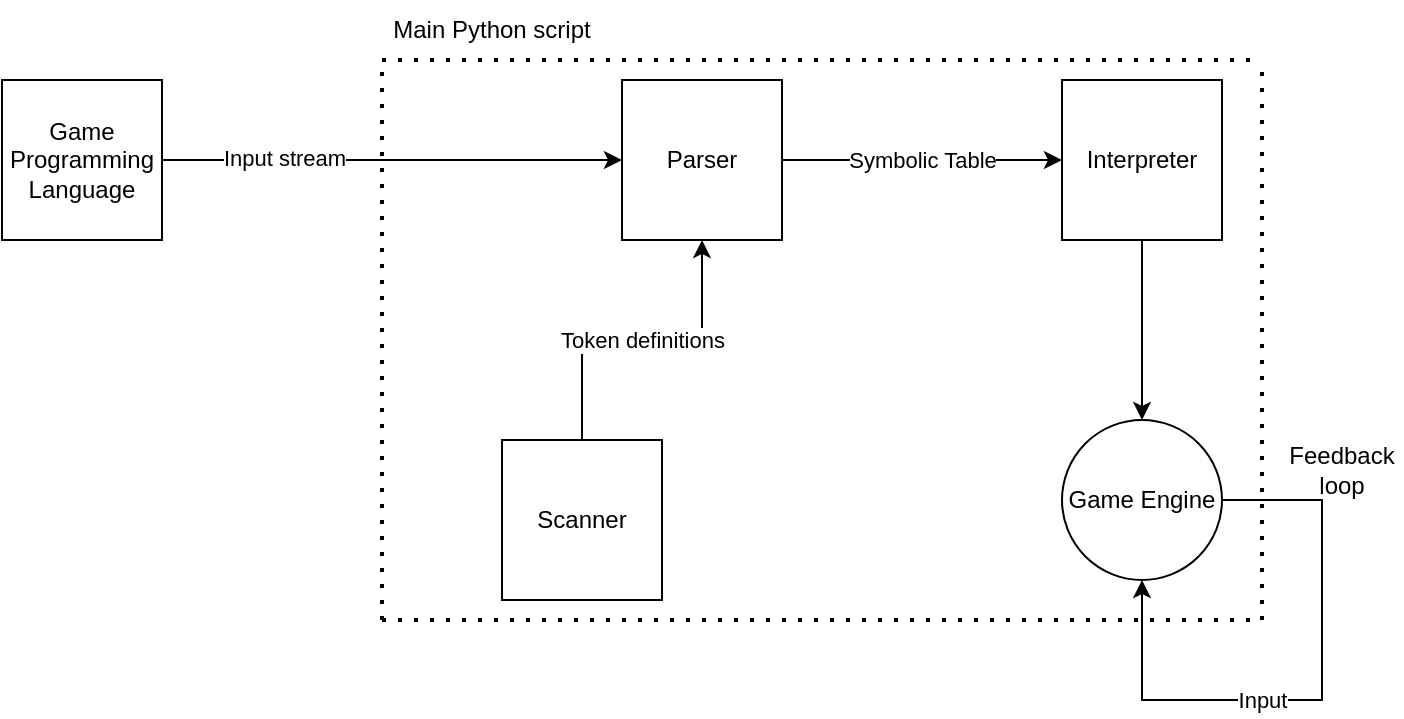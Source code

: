 <mxfile version="17.4.6" type="device"><diagram id="EYUsrZOUTi0-776tcjJs" name="Page-1"><mxGraphModel dx="1372" dy="886" grid="1" gridSize="10" guides="1" tooltips="1" connect="1" arrows="1" fold="1" page="1" pageScale="1" pageWidth="850" pageHeight="1100" math="0" shadow="0"><root><mxCell id="0"/><mxCell id="1" parent="0"/><mxCell id="m0ufRU1lJMheol1tS39X-1" value="Game Programming Language" style="whiteSpace=wrap;html=1;aspect=fixed;" vertex="1" parent="1"><mxGeometry x="90" y="330" width="80" height="80" as="geometry"/></mxCell><mxCell id="m0ufRU1lJMheol1tS39X-3" value="" style="endArrow=none;dashed=1;html=1;dashPattern=1 3;strokeWidth=2;rounded=0;" edge="1" parent="1"><mxGeometry width="50" height="50" relative="1" as="geometry"><mxPoint x="280" y="600" as="sourcePoint"/><mxPoint x="280" y="320" as="targetPoint"/></mxGeometry></mxCell><mxCell id="m0ufRU1lJMheol1tS39X-4" value="" style="endArrow=none;dashed=1;html=1;dashPattern=1 3;strokeWidth=2;rounded=0;" edge="1" parent="1"><mxGeometry width="50" height="50" relative="1" as="geometry"><mxPoint x="280" y="600" as="sourcePoint"/><mxPoint x="720" y="600" as="targetPoint"/></mxGeometry></mxCell><mxCell id="m0ufRU1lJMheol1tS39X-5" value="" style="endArrow=none;dashed=1;html=1;dashPattern=1 3;strokeWidth=2;rounded=0;" edge="1" parent="1"><mxGeometry width="50" height="50" relative="1" as="geometry"><mxPoint x="280" y="320" as="sourcePoint"/><mxPoint x="720" y="320" as="targetPoint"/></mxGeometry></mxCell><mxCell id="m0ufRU1lJMheol1tS39X-7" value="Main Python script" style="text;html=1;strokeColor=none;fillColor=none;align=center;verticalAlign=middle;whiteSpace=wrap;rounded=0;" vertex="1" parent="1"><mxGeometry x="280" y="290" width="110" height="30" as="geometry"/></mxCell><mxCell id="m0ufRU1lJMheol1tS39X-16" value="Symbolic Table" style="edgeStyle=orthogonalEdgeStyle;rounded=0;orthogonalLoop=1;jettySize=auto;html=1;entryX=0;entryY=0.5;entryDx=0;entryDy=0;" edge="1" parent="1" source="m0ufRU1lJMheol1tS39X-8" target="m0ufRU1lJMheol1tS39X-15"><mxGeometry relative="1" as="geometry"/></mxCell><mxCell id="m0ufRU1lJMheol1tS39X-8" value="Parser" style="whiteSpace=wrap;html=1;aspect=fixed;" vertex="1" parent="1"><mxGeometry x="400" y="330" width="80" height="80" as="geometry"/></mxCell><mxCell id="m0ufRU1lJMheol1tS39X-9" value="" style="endArrow=classic;html=1;rounded=0;exitX=1;exitY=0.5;exitDx=0;exitDy=0;entryX=0;entryY=0.5;entryDx=0;entryDy=0;" edge="1" parent="1" source="m0ufRU1lJMheol1tS39X-1" target="m0ufRU1lJMheol1tS39X-8"><mxGeometry width="50" height="50" relative="1" as="geometry"><mxPoint x="400" y="590" as="sourcePoint"/><mxPoint x="450" y="540" as="targetPoint"/></mxGeometry></mxCell><mxCell id="m0ufRU1lJMheol1tS39X-10" value="Input stream" style="edgeLabel;html=1;align=center;verticalAlign=middle;resizable=0;points=[];" vertex="1" connectable="0" parent="m0ufRU1lJMheol1tS39X-9"><mxGeometry x="-0.473" y="1" relative="1" as="geometry"><mxPoint as="offset"/></mxGeometry></mxCell><mxCell id="m0ufRU1lJMheol1tS39X-13" value="Token definitions" style="edgeStyle=orthogonalEdgeStyle;rounded=0;orthogonalLoop=1;jettySize=auto;html=1;entryX=0.5;entryY=1;entryDx=0;entryDy=0;" edge="1" parent="1" source="m0ufRU1lJMheol1tS39X-12" target="m0ufRU1lJMheol1tS39X-8"><mxGeometry relative="1" as="geometry"/></mxCell><mxCell id="m0ufRU1lJMheol1tS39X-12" value="Scanner" style="whiteSpace=wrap;html=1;aspect=fixed;" vertex="1" parent="1"><mxGeometry x="340" y="510" width="80" height="80" as="geometry"/></mxCell><mxCell id="m0ufRU1lJMheol1tS39X-19" style="edgeStyle=orthogonalEdgeStyle;rounded=0;orthogonalLoop=1;jettySize=auto;html=1;" edge="1" parent="1" source="m0ufRU1lJMheol1tS39X-15" target="m0ufRU1lJMheol1tS39X-17"><mxGeometry relative="1" as="geometry"/></mxCell><mxCell id="m0ufRU1lJMheol1tS39X-15" value="Interpreter" style="whiteSpace=wrap;html=1;aspect=fixed;" vertex="1" parent="1"><mxGeometry x="620" y="330" width="80" height="80" as="geometry"/></mxCell><mxCell id="m0ufRU1lJMheol1tS39X-17" value="Game Engine" style="ellipse;whiteSpace=wrap;html=1;aspect=fixed;" vertex="1" parent="1"><mxGeometry x="620" y="500" width="80" height="80" as="geometry"/></mxCell><mxCell id="m0ufRU1lJMheol1tS39X-20" value="" style="endArrow=none;dashed=1;html=1;dashPattern=1 3;strokeWidth=2;rounded=0;" edge="1" parent="1"><mxGeometry width="50" height="50" relative="1" as="geometry"><mxPoint x="720" y="600" as="sourcePoint"/><mxPoint x="720" y="320" as="targetPoint"/></mxGeometry></mxCell><mxCell id="m0ufRU1lJMheol1tS39X-21" value="Input" style="endArrow=classic;html=1;rounded=0;exitX=1;exitY=0.5;exitDx=0;exitDy=0;" edge="1" parent="1" source="m0ufRU1lJMheol1tS39X-17"><mxGeometry x="0.2" width="50" height="50" relative="1" as="geometry"><mxPoint x="610" y="630" as="sourcePoint"/><mxPoint x="660" y="580" as="targetPoint"/><Array as="points"><mxPoint x="750" y="540"/><mxPoint x="750" y="640"/><mxPoint x="660" y="640"/></Array><mxPoint as="offset"/></mxGeometry></mxCell><mxCell id="m0ufRU1lJMheol1tS39X-22" value="Feedback loop" style="text;html=1;strokeColor=none;fillColor=none;align=center;verticalAlign=middle;whiteSpace=wrap;rounded=0;" vertex="1" parent="1"><mxGeometry x="730" y="510" width="60" height="30" as="geometry"/></mxCell></root></mxGraphModel></diagram></mxfile>